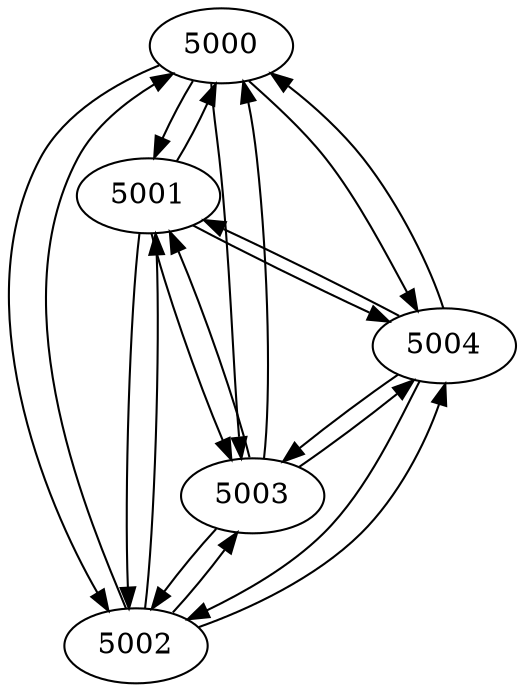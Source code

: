 digraph network {
5000 -> 5001;
5000 -> 5002;
5000 -> 5003;
5000 -> 5004;
5001 -> 5000;
5001 -> 5002;
5001 -> 5003;
5001 -> 5004;
5002 -> 5000;
5002 -> 5001;
5002 -> 5003;
5002 -> 5004;
5003 -> 5000;
5003 -> 5001;
5003 -> 5002;
5003 -> 5004;
5004 -> 5000;
5004 -> 5001;
5004 -> 5002;
5004 -> 5003;
}
